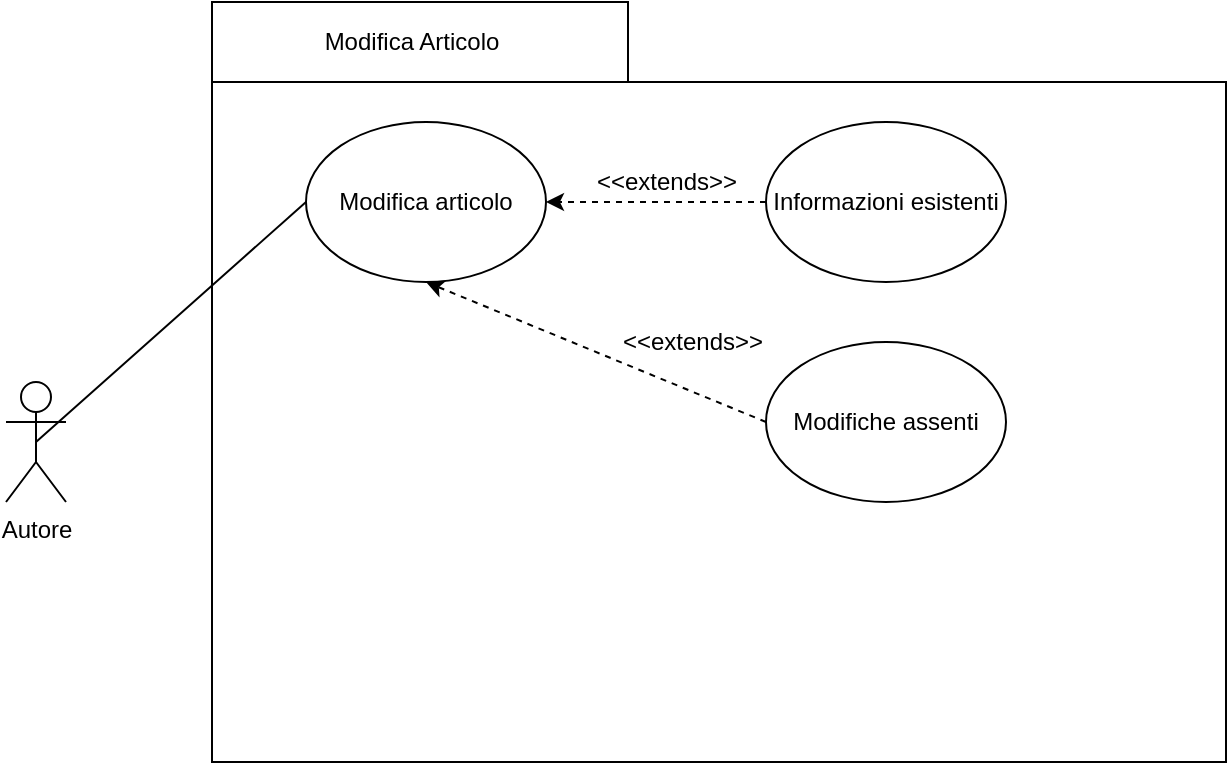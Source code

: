 <mxfile version="12.2.2" type="device" pages="1"><diagram id="EPzFWeIeCpuDKyBHXG4f" name="Page-1"><mxGraphModel dx="1024" dy="2939" grid="1" gridSize="10" guides="1" tooltips="1" connect="1" arrows="1" fold="1" page="1" pageScale="1" pageWidth="827" pageHeight="1169" math="0" shadow="0"><root><mxCell id="0"/><mxCell id="1" parent="0"/><mxCell id="HldfVF_Oz5k9L_0n64DA-1" value="" style="shape=folder;fontStyle=1;spacingTop=10;tabWidth=208;tabHeight=40;tabPosition=left;html=1;" parent="1" vertex="1"><mxGeometry x="173" y="-1710" width="507" height="380" as="geometry"/></mxCell><mxCell id="HldfVF_Oz5k9L_0n64DA-2" value="Modifica Articolo" style="text;html=1;strokeColor=none;fillColor=none;align=center;verticalAlign=middle;whiteSpace=wrap;rounded=0;" parent="1" vertex="1"><mxGeometry x="173" y="-1710" width="200" height="40" as="geometry"/></mxCell><mxCell id="HldfVF_Oz5k9L_0n64DA-3" value="Autore" style="shape=umlActor;verticalLabelPosition=bottom;labelBackgroundColor=#ffffff;verticalAlign=top;html=1;outlineConnect=0;" parent="1" vertex="1"><mxGeometry x="70" y="-1520" width="30" height="60" as="geometry"/></mxCell><mxCell id="HldfVF_Oz5k9L_0n64DA-4" value="Modifica articolo" style="ellipse;whiteSpace=wrap;html=1;" parent="1" vertex="1"><mxGeometry x="220" y="-1650" width="120" height="80" as="geometry"/></mxCell><mxCell id="HldfVF_Oz5k9L_0n64DA-5" value="" style="endArrow=none;html=1;exitX=0.5;exitY=0.5;exitDx=0;exitDy=0;exitPerimeter=0;entryX=0;entryY=0.5;entryDx=0;entryDy=0;" parent="1" source="HldfVF_Oz5k9L_0n64DA-3" target="HldfVF_Oz5k9L_0n64DA-4" edge="1"><mxGeometry width="50" height="50" relative="1" as="geometry"><mxPoint x="70" y="-1180" as="sourcePoint"/><mxPoint x="120" y="-1230" as="targetPoint"/></mxGeometry></mxCell><mxCell id="HldfVF_Oz5k9L_0n64DA-6" value="Informazioni esistenti" style="ellipse;whiteSpace=wrap;html=1;" parent="1" vertex="1"><mxGeometry x="450" y="-1650" width="120" height="80" as="geometry"/></mxCell><mxCell id="HldfVF_Oz5k9L_0n64DA-7" value="" style="endArrow=classic;html=1;entryX=1;entryY=0.5;entryDx=0;entryDy=0;exitX=0;exitY=0.5;exitDx=0;exitDy=0;dashed=1;" parent="1" source="HldfVF_Oz5k9L_0n64DA-6" target="HldfVF_Oz5k9L_0n64DA-4" edge="1"><mxGeometry width="50" height="50" relative="1" as="geometry"><mxPoint x="70" y="-1180" as="sourcePoint"/><mxPoint x="120" y="-1230" as="targetPoint"/></mxGeometry></mxCell><mxCell id="HldfVF_Oz5k9L_0n64DA-8" value="&amp;lt;&amp;lt;extends&amp;gt;&amp;gt;" style="text;html=1;resizable=0;points=[];align=center;verticalAlign=middle;labelBackgroundColor=#ffffff;" parent="HldfVF_Oz5k9L_0n64DA-7" vertex="1" connectable="0"><mxGeometry x="-0.386" relative="1" as="geometry"><mxPoint x="-16" y="-10" as="offset"/></mxGeometry></mxCell><mxCell id="HldfVF_Oz5k9L_0n64DA-9" value="Modifiche assenti" style="ellipse;whiteSpace=wrap;html=1;" parent="1" vertex="1"><mxGeometry x="450" y="-1540" width="120" height="80" as="geometry"/></mxCell><mxCell id="HldfVF_Oz5k9L_0n64DA-10" value="" style="endArrow=classic;html=1;dashed=1;entryX=0.5;entryY=1;entryDx=0;entryDy=0;exitX=0;exitY=0.5;exitDx=0;exitDy=0;" parent="1" source="HldfVF_Oz5k9L_0n64DA-9" target="HldfVF_Oz5k9L_0n64DA-4" edge="1"><mxGeometry width="50" height="50" relative="1" as="geometry"><mxPoint x="70" y="-1180" as="sourcePoint"/><mxPoint x="120" y="-1230" as="targetPoint"/></mxGeometry></mxCell><mxCell id="HldfVF_Oz5k9L_0n64DA-11" value="&amp;lt;&amp;lt;extends&amp;gt;&amp;gt;" style="text;html=1;resizable=0;points=[];align=center;verticalAlign=middle;labelBackgroundColor=#ffffff;" parent="HldfVF_Oz5k9L_0n64DA-10" vertex="1" connectable="0"><mxGeometry x="-0.399" y="-1" relative="1" as="geometry"><mxPoint x="13.5" y="-18" as="offset"/></mxGeometry></mxCell></root></mxGraphModel></diagram></mxfile>